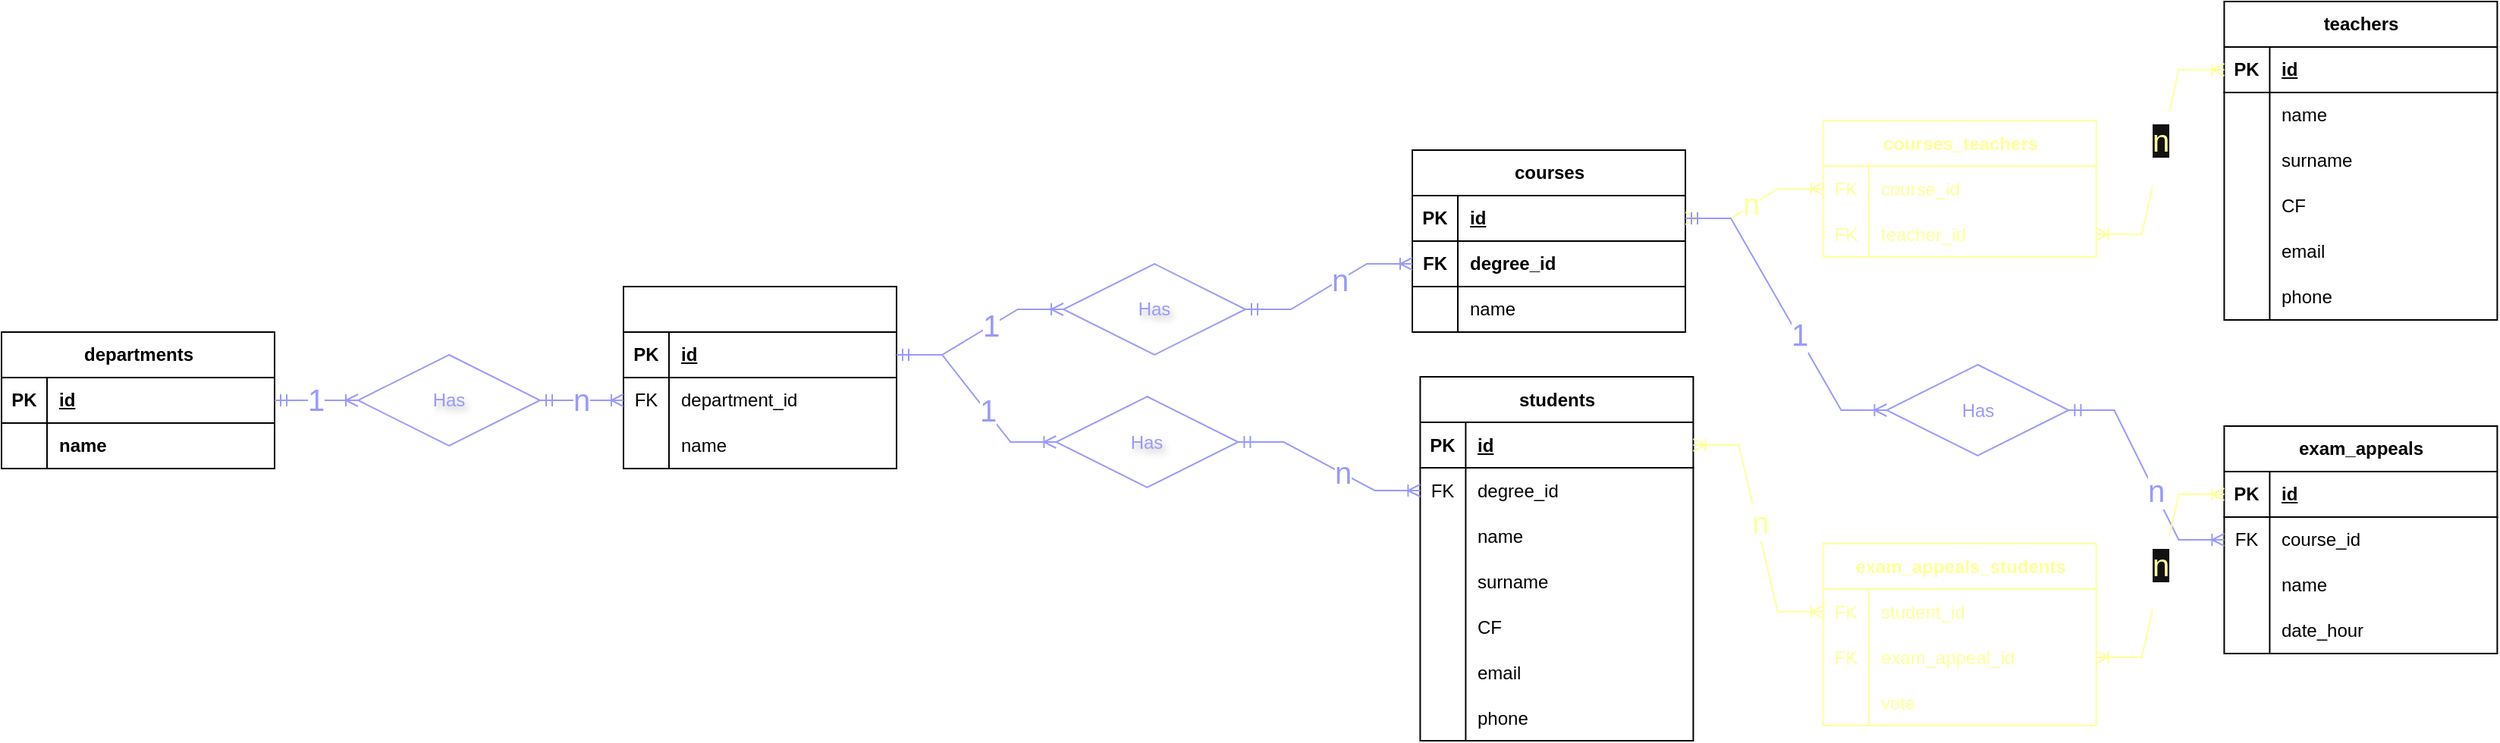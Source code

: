 <mxfile version="27.0.9">
  <diagram name="Pagina-1" id="06k3Z27PeAj8y19fnz2d">
    <mxGraphModel dx="2156" dy="275" grid="1" gridSize="10" guides="1" tooltips="1" connect="1" arrows="1" fold="1" page="0" pageScale="1" pageWidth="1169" pageHeight="827" math="0" shadow="0">
      <root>
        <mxCell id="0" />
        <mxCell id="1" parent="0" />
        <mxCell id="86YkjnECOWu4n2th2gXM-67" value="departments" style="shape=table;startSize=30;container=1;collapsible=1;childLayout=tableLayout;fixedRows=1;rowLines=0;fontStyle=1;align=center;resizeLast=1;html=1;" vertex="1" parent="1">
          <mxGeometry y="1458" width="180" height="90" as="geometry" />
        </mxCell>
        <mxCell id="86YkjnECOWu4n2th2gXM-68" value="" style="shape=tableRow;horizontal=0;startSize=0;swimlaneHead=0;swimlaneBody=0;fillColor=none;collapsible=0;dropTarget=0;points=[[0,0.5],[1,0.5]];portConstraint=eastwest;top=0;left=0;right=0;bottom=1;" vertex="1" parent="86YkjnECOWu4n2th2gXM-67">
          <mxGeometry y="30" width="180" height="30" as="geometry" />
        </mxCell>
        <mxCell id="86YkjnECOWu4n2th2gXM-69" value="PK" style="shape=partialRectangle;connectable=0;fillColor=none;top=0;left=0;bottom=0;right=0;fontStyle=1;overflow=hidden;whiteSpace=wrap;html=1;" vertex="1" parent="86YkjnECOWu4n2th2gXM-68">
          <mxGeometry width="30" height="30" as="geometry">
            <mxRectangle width="30" height="30" as="alternateBounds" />
          </mxGeometry>
        </mxCell>
        <mxCell id="86YkjnECOWu4n2th2gXM-70" value="id" style="shape=partialRectangle;connectable=0;fillColor=none;top=0;left=0;bottom=0;right=0;align=left;spacingLeft=6;fontStyle=5;overflow=hidden;whiteSpace=wrap;html=1;" vertex="1" parent="86YkjnECOWu4n2th2gXM-68">
          <mxGeometry x="30" width="150" height="30" as="geometry">
            <mxRectangle width="150" height="30" as="alternateBounds" />
          </mxGeometry>
        </mxCell>
        <mxCell id="86YkjnECOWu4n2th2gXM-71" value="" style="shape=tableRow;horizontal=0;startSize=0;swimlaneHead=0;swimlaneBody=0;fillColor=none;collapsible=0;dropTarget=0;points=[[0,0.5],[1,0.5]];portConstraint=eastwest;top=0;left=0;right=0;bottom=1;" vertex="1" parent="86YkjnECOWu4n2th2gXM-67">
          <mxGeometry y="60" width="180" height="30" as="geometry" />
        </mxCell>
        <mxCell id="86YkjnECOWu4n2th2gXM-72" value="" style="shape=partialRectangle;connectable=0;fillColor=none;top=0;left=0;bottom=0;right=0;fontStyle=1;overflow=hidden;whiteSpace=wrap;html=1;" vertex="1" parent="86YkjnECOWu4n2th2gXM-71">
          <mxGeometry width="30" height="30" as="geometry">
            <mxRectangle width="30" height="30" as="alternateBounds" />
          </mxGeometry>
        </mxCell>
        <mxCell id="86YkjnECOWu4n2th2gXM-73" value="name" style="shape=partialRectangle;connectable=0;fillColor=none;top=0;left=0;bottom=0;right=0;align=left;spacingLeft=6;fontStyle=1;overflow=hidden;whiteSpace=wrap;html=1;" vertex="1" parent="86YkjnECOWu4n2th2gXM-71">
          <mxGeometry x="30" width="150" height="30" as="geometry">
            <mxRectangle width="150" height="30" as="alternateBounds" />
          </mxGeometry>
        </mxCell>
        <mxCell id="86YkjnECOWu4n2th2gXM-74" value="degrees" style="shape=table;startSize=30;container=1;collapsible=1;childLayout=tableLayout;fixedRows=1;rowLines=0;fontStyle=1;align=center;resizeLast=1;html=1;fontColor=#FFFFFF;" vertex="1" parent="1">
          <mxGeometry x="410" y="1428" width="180" height="120" as="geometry" />
        </mxCell>
        <mxCell id="86YkjnECOWu4n2th2gXM-75" value="" style="shape=tableRow;horizontal=0;startSize=0;swimlaneHead=0;swimlaneBody=0;fillColor=none;collapsible=0;dropTarget=0;points=[[0,0.5],[1,0.5]];portConstraint=eastwest;top=0;left=0;right=0;bottom=1;" vertex="1" parent="86YkjnECOWu4n2th2gXM-74">
          <mxGeometry y="30" width="180" height="30" as="geometry" />
        </mxCell>
        <mxCell id="86YkjnECOWu4n2th2gXM-76" value="PK" style="shape=partialRectangle;connectable=0;fillColor=none;top=0;left=0;bottom=0;right=0;fontStyle=1;overflow=hidden;whiteSpace=wrap;html=1;" vertex="1" parent="86YkjnECOWu4n2th2gXM-75">
          <mxGeometry width="30" height="30" as="geometry">
            <mxRectangle width="30" height="30" as="alternateBounds" />
          </mxGeometry>
        </mxCell>
        <mxCell id="86YkjnECOWu4n2th2gXM-77" value="id" style="shape=partialRectangle;connectable=0;fillColor=none;top=0;left=0;bottom=0;right=0;align=left;spacingLeft=6;fontStyle=5;overflow=hidden;whiteSpace=wrap;html=1;" vertex="1" parent="86YkjnECOWu4n2th2gXM-75">
          <mxGeometry x="30" width="150" height="30" as="geometry">
            <mxRectangle width="150" height="30" as="alternateBounds" />
          </mxGeometry>
        </mxCell>
        <mxCell id="86YkjnECOWu4n2th2gXM-78" value="" style="shape=tableRow;horizontal=0;startSize=0;swimlaneHead=0;swimlaneBody=0;fillColor=none;collapsible=0;dropTarget=0;points=[[0,0.5],[1,0.5]];portConstraint=eastwest;top=0;left=0;right=0;bottom=0;" vertex="1" parent="86YkjnECOWu4n2th2gXM-74">
          <mxGeometry y="60" width="180" height="30" as="geometry" />
        </mxCell>
        <mxCell id="86YkjnECOWu4n2th2gXM-79" value="FK" style="shape=partialRectangle;connectable=0;fillColor=none;top=0;left=0;bottom=0;right=0;editable=1;overflow=hidden;whiteSpace=wrap;html=1;" vertex="1" parent="86YkjnECOWu4n2th2gXM-78">
          <mxGeometry width="30" height="30" as="geometry">
            <mxRectangle width="30" height="30" as="alternateBounds" />
          </mxGeometry>
        </mxCell>
        <mxCell id="86YkjnECOWu4n2th2gXM-80" value="department_id" style="shape=partialRectangle;connectable=0;fillColor=none;top=0;left=0;bottom=0;right=0;align=left;spacingLeft=6;overflow=hidden;whiteSpace=wrap;html=1;" vertex="1" parent="86YkjnECOWu4n2th2gXM-78">
          <mxGeometry x="30" width="150" height="30" as="geometry">
            <mxRectangle width="150" height="30" as="alternateBounds" />
          </mxGeometry>
        </mxCell>
        <mxCell id="86YkjnECOWu4n2th2gXM-81" value="" style="shape=tableRow;horizontal=0;startSize=0;swimlaneHead=0;swimlaneBody=0;fillColor=none;collapsible=0;dropTarget=0;points=[[0,0.5],[1,0.5]];portConstraint=eastwest;top=0;left=0;right=0;bottom=0;" vertex="1" parent="86YkjnECOWu4n2th2gXM-74">
          <mxGeometry y="90" width="180" height="30" as="geometry" />
        </mxCell>
        <mxCell id="86YkjnECOWu4n2th2gXM-82" value="" style="shape=partialRectangle;connectable=0;fillColor=none;top=0;left=0;bottom=0;right=0;editable=1;overflow=hidden;whiteSpace=wrap;html=1;" vertex="1" parent="86YkjnECOWu4n2th2gXM-81">
          <mxGeometry width="30" height="30" as="geometry">
            <mxRectangle width="30" height="30" as="alternateBounds" />
          </mxGeometry>
        </mxCell>
        <mxCell id="86YkjnECOWu4n2th2gXM-83" value="name" style="shape=partialRectangle;connectable=0;fillColor=none;top=0;left=0;bottom=0;right=0;align=left;spacingLeft=6;overflow=hidden;whiteSpace=wrap;html=1;" vertex="1" parent="86YkjnECOWu4n2th2gXM-81">
          <mxGeometry x="30" width="150" height="30" as="geometry">
            <mxRectangle width="150" height="30" as="alternateBounds" />
          </mxGeometry>
        </mxCell>
        <mxCell id="86YkjnECOWu4n2th2gXM-84" value="Has" style="shape=rhombus;perimeter=rhombusPerimeter;whiteSpace=wrap;html=1;align=center;textShadow=1;strokeColor=#9999FF;fontColor=#9999FF;" vertex="1" parent="1">
          <mxGeometry x="235" y="1473" width="120" height="60" as="geometry" />
        </mxCell>
        <mxCell id="86YkjnECOWu4n2th2gXM-85" value="" style="edgeStyle=entityRelationEdgeStyle;fontSize=12;html=1;endArrow=ERoneToMany;startArrow=ERmandOne;rounded=0;exitX=1;exitY=0.5;exitDx=0;exitDy=0;strokeColor=#9999FF;" edge="1" source="86YkjnECOWu4n2th2gXM-84" target="86YkjnECOWu4n2th2gXM-78" parent="1">
          <mxGeometry width="100" height="100" relative="1" as="geometry">
            <mxPoint x="385" y="1686" as="sourcePoint" />
            <mxPoint x="485" y="1586" as="targetPoint" />
          </mxGeometry>
        </mxCell>
        <mxCell id="86YkjnECOWu4n2th2gXM-86" value="&lt;font style=&quot;font-size: 20px;&quot;&gt;n&lt;/font&gt;" style="edgeLabel;html=1;align=center;verticalAlign=middle;resizable=0;points=[];fontColor=#9999FF;" vertex="1" connectable="0" parent="86YkjnECOWu4n2th2gXM-85">
          <mxGeometry x="0.146" y="1" relative="1" as="geometry">
            <mxPoint as="offset" />
          </mxGeometry>
        </mxCell>
        <mxCell id="86YkjnECOWu4n2th2gXM-87" value="" style="edgeStyle=entityRelationEdgeStyle;fontSize=12;html=1;endArrow=ERoneToMany;startArrow=ERmandOne;rounded=0;exitX=1;exitY=0.5;exitDx=0;exitDy=0;entryX=0;entryY=0.5;entryDx=0;entryDy=0;strokeColor=#9999FF;" edge="1" source="86YkjnECOWu4n2th2gXM-68" target="86YkjnECOWu4n2th2gXM-84" parent="1">
          <mxGeometry width="100" height="100" relative="1" as="geometry">
            <mxPoint x="200" y="1676" as="sourcePoint" />
            <mxPoint x="310" y="1781" as="targetPoint" />
          </mxGeometry>
        </mxCell>
        <mxCell id="86YkjnECOWu4n2th2gXM-88" value="&lt;font style=&quot;font-size: 20px;&quot;&gt;1&lt;/font&gt;" style="edgeLabel;html=1;align=center;verticalAlign=middle;resizable=0;points=[];fontColor=#9999FF;" vertex="1" connectable="0" parent="86YkjnECOWu4n2th2gXM-87">
          <mxGeometry x="0.146" y="1" relative="1" as="geometry">
            <mxPoint as="offset" />
          </mxGeometry>
        </mxCell>
        <mxCell id="86YkjnECOWu4n2th2gXM-101" value="courses" style="shape=table;startSize=30;container=1;collapsible=1;childLayout=tableLayout;fixedRows=1;rowLines=0;fontStyle=1;align=center;resizeLast=1;html=1;" vertex="1" parent="1">
          <mxGeometry x="930" y="1338" width="180" height="120" as="geometry" />
        </mxCell>
        <mxCell id="86YkjnECOWu4n2th2gXM-302" value="" style="shape=tableRow;horizontal=0;startSize=0;swimlaneHead=0;swimlaneBody=0;fillColor=none;collapsible=0;dropTarget=0;points=[[0,0.5],[1,0.5]];portConstraint=eastwest;top=0;left=0;right=0;bottom=1;" vertex="1" parent="86YkjnECOWu4n2th2gXM-101">
          <mxGeometry y="30" width="180" height="30" as="geometry" />
        </mxCell>
        <mxCell id="86YkjnECOWu4n2th2gXM-303" value="PK" style="shape=partialRectangle;connectable=0;fillColor=none;top=0;left=0;bottom=0;right=0;fontStyle=1;overflow=hidden;whiteSpace=wrap;html=1;" vertex="1" parent="86YkjnECOWu4n2th2gXM-302">
          <mxGeometry width="30" height="30" as="geometry">
            <mxRectangle width="30" height="30" as="alternateBounds" />
          </mxGeometry>
        </mxCell>
        <mxCell id="86YkjnECOWu4n2th2gXM-304" value="id" style="shape=partialRectangle;connectable=0;fillColor=none;top=0;left=0;bottom=0;right=0;align=left;spacingLeft=6;fontStyle=5;overflow=hidden;whiteSpace=wrap;html=1;" vertex="1" parent="86YkjnECOWu4n2th2gXM-302">
          <mxGeometry x="30" width="150" height="30" as="geometry">
            <mxRectangle width="150" height="30" as="alternateBounds" />
          </mxGeometry>
        </mxCell>
        <mxCell id="86YkjnECOWu4n2th2gXM-102" value="" style="shape=tableRow;horizontal=0;startSize=0;swimlaneHead=0;swimlaneBody=0;fillColor=none;collapsible=0;dropTarget=0;points=[[0,0.5],[1,0.5]];portConstraint=eastwest;top=0;left=0;right=0;bottom=1;" vertex="1" parent="86YkjnECOWu4n2th2gXM-101">
          <mxGeometry y="60" width="180" height="30" as="geometry" />
        </mxCell>
        <mxCell id="86YkjnECOWu4n2th2gXM-103" value="FK" style="shape=partialRectangle;connectable=0;fillColor=none;top=0;left=0;bottom=0;right=0;fontStyle=1;overflow=hidden;whiteSpace=wrap;html=1;" vertex="1" parent="86YkjnECOWu4n2th2gXM-102">
          <mxGeometry width="30" height="30" as="geometry">
            <mxRectangle width="30" height="30" as="alternateBounds" />
          </mxGeometry>
        </mxCell>
        <mxCell id="86YkjnECOWu4n2th2gXM-104" value="degree_id" style="shape=partialRectangle;connectable=0;fillColor=none;top=0;left=0;bottom=0;right=0;align=left;spacingLeft=6;fontStyle=1;overflow=hidden;whiteSpace=wrap;html=1;" vertex="1" parent="86YkjnECOWu4n2th2gXM-102">
          <mxGeometry x="30" width="150" height="30" as="geometry">
            <mxRectangle width="150" height="30" as="alternateBounds" />
          </mxGeometry>
        </mxCell>
        <mxCell id="86YkjnECOWu4n2th2gXM-105" value="" style="shape=tableRow;horizontal=0;startSize=0;swimlaneHead=0;swimlaneBody=0;fillColor=none;collapsible=0;dropTarget=0;points=[[0,0.5],[1,0.5]];portConstraint=eastwest;top=0;left=0;right=0;bottom=0;" vertex="1" parent="86YkjnECOWu4n2th2gXM-101">
          <mxGeometry y="90" width="180" height="30" as="geometry" />
        </mxCell>
        <mxCell id="86YkjnECOWu4n2th2gXM-106" value="" style="shape=partialRectangle;connectable=0;fillColor=none;top=0;left=0;bottom=0;right=0;editable=1;overflow=hidden;whiteSpace=wrap;html=1;" vertex="1" parent="86YkjnECOWu4n2th2gXM-105">
          <mxGeometry width="30" height="30" as="geometry">
            <mxRectangle width="30" height="30" as="alternateBounds" />
          </mxGeometry>
        </mxCell>
        <mxCell id="86YkjnECOWu4n2th2gXM-107" value="name" style="shape=partialRectangle;connectable=0;fillColor=none;top=0;left=0;bottom=0;right=0;align=left;spacingLeft=6;overflow=hidden;whiteSpace=wrap;html=1;" vertex="1" parent="86YkjnECOWu4n2th2gXM-105">
          <mxGeometry x="30" width="150" height="30" as="geometry">
            <mxRectangle width="150" height="30" as="alternateBounds" />
          </mxGeometry>
        </mxCell>
        <mxCell id="86YkjnECOWu4n2th2gXM-124" value="teachers" style="shape=table;startSize=30;container=1;collapsible=1;childLayout=tableLayout;fixedRows=1;rowLines=0;fontStyle=1;align=center;resizeLast=1;html=1;" vertex="1" parent="1">
          <mxGeometry x="1465.2" y="1240" width="180" height="210" as="geometry" />
        </mxCell>
        <mxCell id="86YkjnECOWu4n2th2gXM-125" value="" style="shape=tableRow;horizontal=0;startSize=0;swimlaneHead=0;swimlaneBody=0;fillColor=none;collapsible=0;dropTarget=0;points=[[0,0.5],[1,0.5]];portConstraint=eastwest;top=0;left=0;right=0;bottom=1;" vertex="1" parent="86YkjnECOWu4n2th2gXM-124">
          <mxGeometry y="30" width="180" height="30" as="geometry" />
        </mxCell>
        <mxCell id="86YkjnECOWu4n2th2gXM-126" value="PK" style="shape=partialRectangle;connectable=0;fillColor=none;top=0;left=0;bottom=0;right=0;fontStyle=1;overflow=hidden;whiteSpace=wrap;html=1;" vertex="1" parent="86YkjnECOWu4n2th2gXM-125">
          <mxGeometry width="30" height="30" as="geometry">
            <mxRectangle width="30" height="30" as="alternateBounds" />
          </mxGeometry>
        </mxCell>
        <mxCell id="86YkjnECOWu4n2th2gXM-127" value="id" style="shape=partialRectangle;connectable=0;fillColor=none;top=0;left=0;bottom=0;right=0;align=left;spacingLeft=6;fontStyle=5;overflow=hidden;whiteSpace=wrap;html=1;" vertex="1" parent="86YkjnECOWu4n2th2gXM-125">
          <mxGeometry x="30" width="150" height="30" as="geometry">
            <mxRectangle width="150" height="30" as="alternateBounds" />
          </mxGeometry>
        </mxCell>
        <mxCell id="86YkjnECOWu4n2th2gXM-128" value="" style="shape=tableRow;horizontal=0;startSize=0;swimlaneHead=0;swimlaneBody=0;fillColor=none;collapsible=0;dropTarget=0;points=[[0,0.5],[1,0.5]];portConstraint=eastwest;top=0;left=0;right=0;bottom=0;" vertex="1" parent="86YkjnECOWu4n2th2gXM-124">
          <mxGeometry y="60" width="180" height="30" as="geometry" />
        </mxCell>
        <mxCell id="86YkjnECOWu4n2th2gXM-129" value="" style="shape=partialRectangle;connectable=0;fillColor=none;top=0;left=0;bottom=0;right=0;editable=1;overflow=hidden;whiteSpace=wrap;html=1;" vertex="1" parent="86YkjnECOWu4n2th2gXM-128">
          <mxGeometry width="30" height="30" as="geometry">
            <mxRectangle width="30" height="30" as="alternateBounds" />
          </mxGeometry>
        </mxCell>
        <mxCell id="86YkjnECOWu4n2th2gXM-130" value="name" style="shape=partialRectangle;connectable=0;fillColor=none;top=0;left=0;bottom=0;right=0;align=left;spacingLeft=6;overflow=hidden;whiteSpace=wrap;html=1;" vertex="1" parent="86YkjnECOWu4n2th2gXM-128">
          <mxGeometry x="30" width="150" height="30" as="geometry">
            <mxRectangle width="150" height="30" as="alternateBounds" />
          </mxGeometry>
        </mxCell>
        <mxCell id="86YkjnECOWu4n2th2gXM-131" value="" style="shape=tableRow;horizontal=0;startSize=0;swimlaneHead=0;swimlaneBody=0;fillColor=none;collapsible=0;dropTarget=0;points=[[0,0.5],[1,0.5]];portConstraint=eastwest;top=0;left=0;right=0;bottom=0;" vertex="1" parent="86YkjnECOWu4n2th2gXM-124">
          <mxGeometry y="90" width="180" height="30" as="geometry" />
        </mxCell>
        <mxCell id="86YkjnECOWu4n2th2gXM-132" value="" style="shape=partialRectangle;connectable=0;fillColor=none;top=0;left=0;bottom=0;right=0;editable=1;overflow=hidden;whiteSpace=wrap;html=1;" vertex="1" parent="86YkjnECOWu4n2th2gXM-131">
          <mxGeometry width="30" height="30" as="geometry">
            <mxRectangle width="30" height="30" as="alternateBounds" />
          </mxGeometry>
        </mxCell>
        <mxCell id="86YkjnECOWu4n2th2gXM-133" value="surname" style="shape=partialRectangle;connectable=0;fillColor=none;top=0;left=0;bottom=0;right=0;align=left;spacingLeft=6;overflow=hidden;whiteSpace=wrap;html=1;" vertex="1" parent="86YkjnECOWu4n2th2gXM-131">
          <mxGeometry x="30" width="150" height="30" as="geometry">
            <mxRectangle width="150" height="30" as="alternateBounds" />
          </mxGeometry>
        </mxCell>
        <mxCell id="86YkjnECOWu4n2th2gXM-134" value="" style="shape=tableRow;horizontal=0;startSize=0;swimlaneHead=0;swimlaneBody=0;fillColor=none;collapsible=0;dropTarget=0;points=[[0,0.5],[1,0.5]];portConstraint=eastwest;top=0;left=0;right=0;bottom=0;" vertex="1" parent="86YkjnECOWu4n2th2gXM-124">
          <mxGeometry y="120" width="180" height="30" as="geometry" />
        </mxCell>
        <mxCell id="86YkjnECOWu4n2th2gXM-135" value="" style="shape=partialRectangle;connectable=0;fillColor=none;top=0;left=0;bottom=0;right=0;editable=1;overflow=hidden;whiteSpace=wrap;html=1;" vertex="1" parent="86YkjnECOWu4n2th2gXM-134">
          <mxGeometry width="30" height="30" as="geometry">
            <mxRectangle width="30" height="30" as="alternateBounds" />
          </mxGeometry>
        </mxCell>
        <mxCell id="86YkjnECOWu4n2th2gXM-136" value="CF" style="shape=partialRectangle;connectable=0;fillColor=none;top=0;left=0;bottom=0;right=0;align=left;spacingLeft=6;overflow=hidden;whiteSpace=wrap;html=1;" vertex="1" parent="86YkjnECOWu4n2th2gXM-134">
          <mxGeometry x="30" width="150" height="30" as="geometry">
            <mxRectangle width="150" height="30" as="alternateBounds" />
          </mxGeometry>
        </mxCell>
        <mxCell id="86YkjnECOWu4n2th2gXM-311" value="" style="shape=tableRow;horizontal=0;startSize=0;swimlaneHead=0;swimlaneBody=0;fillColor=none;collapsible=0;dropTarget=0;points=[[0,0.5],[1,0.5]];portConstraint=eastwest;top=0;left=0;right=0;bottom=0;" vertex="1" parent="86YkjnECOWu4n2th2gXM-124">
          <mxGeometry y="150" width="180" height="30" as="geometry" />
        </mxCell>
        <mxCell id="86YkjnECOWu4n2th2gXM-312" value="" style="shape=partialRectangle;connectable=0;fillColor=none;top=0;left=0;bottom=0;right=0;editable=1;overflow=hidden;whiteSpace=wrap;html=1;" vertex="1" parent="86YkjnECOWu4n2th2gXM-311">
          <mxGeometry width="30" height="30" as="geometry">
            <mxRectangle width="30" height="30" as="alternateBounds" />
          </mxGeometry>
        </mxCell>
        <mxCell id="86YkjnECOWu4n2th2gXM-313" value="email" style="shape=partialRectangle;connectable=0;fillColor=none;top=0;left=0;bottom=0;right=0;align=left;spacingLeft=6;overflow=hidden;whiteSpace=wrap;html=1;" vertex="1" parent="86YkjnECOWu4n2th2gXM-311">
          <mxGeometry x="30" width="150" height="30" as="geometry">
            <mxRectangle width="150" height="30" as="alternateBounds" />
          </mxGeometry>
        </mxCell>
        <mxCell id="86YkjnECOWu4n2th2gXM-314" value="" style="shape=tableRow;horizontal=0;startSize=0;swimlaneHead=0;swimlaneBody=0;fillColor=none;collapsible=0;dropTarget=0;points=[[0,0.5],[1,0.5]];portConstraint=eastwest;top=0;left=0;right=0;bottom=0;" vertex="1" parent="86YkjnECOWu4n2th2gXM-124">
          <mxGeometry y="180" width="180" height="30" as="geometry" />
        </mxCell>
        <mxCell id="86YkjnECOWu4n2th2gXM-315" value="" style="shape=partialRectangle;connectable=0;fillColor=none;top=0;left=0;bottom=0;right=0;editable=1;overflow=hidden;whiteSpace=wrap;html=1;" vertex="1" parent="86YkjnECOWu4n2th2gXM-314">
          <mxGeometry width="30" height="30" as="geometry">
            <mxRectangle width="30" height="30" as="alternateBounds" />
          </mxGeometry>
        </mxCell>
        <mxCell id="86YkjnECOWu4n2th2gXM-316" value="phone" style="shape=partialRectangle;connectable=0;fillColor=none;top=0;left=0;bottom=0;right=0;align=left;spacingLeft=6;overflow=hidden;whiteSpace=wrap;html=1;" vertex="1" parent="86YkjnECOWu4n2th2gXM-314">
          <mxGeometry x="30" width="150" height="30" as="geometry">
            <mxRectangle width="150" height="30" as="alternateBounds" />
          </mxGeometry>
        </mxCell>
        <mxCell id="86YkjnECOWu4n2th2gXM-138" value="" style="edgeStyle=entityRelationEdgeStyle;fontSize=12;html=1;endArrow=ERoneToMany;startArrow=ERoneToMany;rounded=0;exitX=1;exitY=0.5;exitDx=0;exitDy=0;entryX=0;entryY=0.5;entryDx=0;entryDy=0;strokeColor=#FFFF99;" edge="1" source="86YkjnECOWu4n2th2gXM-302" target="86YkjnECOWu4n2th2gXM-285" parent="1">
          <mxGeometry width="100" height="100" relative="1" as="geometry">
            <mxPoint x="1445.2" y="1542.5" as="sourcePoint" />
            <mxPoint x="1242.7" y="1374.5" as="targetPoint" />
            <Array as="points">
              <mxPoint x="1465.2" y="1651.5" />
            </Array>
          </mxGeometry>
        </mxCell>
        <mxCell id="86YkjnECOWu4n2th2gXM-139" value="&lt;font style=&quot;font-size: 20px;&quot;&gt;n&lt;/font&gt;" style="edgeLabel;html=1;align=center;verticalAlign=middle;resizable=0;points=[];fontColor=#FFFF99;" vertex="1" connectable="0" parent="86YkjnECOWu4n2th2gXM-138">
          <mxGeometry x="-0.044" y="2" relative="1" as="geometry">
            <mxPoint as="offset" />
          </mxGeometry>
        </mxCell>
        <mxCell id="86YkjnECOWu4n2th2gXM-142" value="&#xa;&lt;span style=&quot;font-family: Helvetica; font-size: 20px; font-style: normal; font-variant-ligatures: normal; font-variant-caps: normal; font-weight: 400; letter-spacing: normal; orphans: 2; text-align: center; text-indent: 0px; text-transform: none; widows: 2; word-spacing: 0px; -webkit-text-stroke-width: 0px; white-space: nowrap; background-color: rgb(18, 18, 18); text-decoration-thickness: initial; text-decoration-style: initial; text-decoration-color: initial; float: none; display: inline !important;&quot;&gt;n&lt;/span&gt;&#xa;&#xa;" style="edgeStyle=entityRelationEdgeStyle;fontSize=12;html=1;endArrow=ERoneToMany;startArrow=ERoneToMany;rounded=0;exitX=1;exitY=0.5;exitDx=0;exitDy=0;entryX=0;entryY=0.5;entryDx=0;entryDy=0;strokeColor=#FFFF99;fontColor=#FFFF99;" edge="1" source="86YkjnECOWu4n2th2gXM-288" target="86YkjnECOWu4n2th2gXM-125" parent="1">
          <mxGeometry width="100" height="100" relative="1" as="geometry">
            <mxPoint x="1362.7" y="1374.5" as="sourcePoint" />
            <mxPoint x="1865.2" y="1546.5" as="targetPoint" />
          </mxGeometry>
        </mxCell>
        <mxCell id="86YkjnECOWu4n2th2gXM-158" value="exam_appeals" style="shape=table;startSize=30;container=1;collapsible=1;childLayout=tableLayout;fixedRows=1;rowLines=0;fontStyle=1;align=center;resizeLast=1;html=1;" vertex="1" parent="1">
          <mxGeometry x="1465.2" y="1520" width="180" height="150" as="geometry" />
        </mxCell>
        <mxCell id="86YkjnECOWu4n2th2gXM-159" value="" style="shape=tableRow;horizontal=0;startSize=0;swimlaneHead=0;swimlaneBody=0;fillColor=none;collapsible=0;dropTarget=0;points=[[0,0.5],[1,0.5]];portConstraint=eastwest;top=0;left=0;right=0;bottom=1;" vertex="1" parent="86YkjnECOWu4n2th2gXM-158">
          <mxGeometry y="30" width="180" height="30" as="geometry" />
        </mxCell>
        <mxCell id="86YkjnECOWu4n2th2gXM-160" value="PK" style="shape=partialRectangle;connectable=0;fillColor=none;top=0;left=0;bottom=0;right=0;fontStyle=1;overflow=hidden;whiteSpace=wrap;html=1;" vertex="1" parent="86YkjnECOWu4n2th2gXM-159">
          <mxGeometry width="30" height="30" as="geometry">
            <mxRectangle width="30" height="30" as="alternateBounds" />
          </mxGeometry>
        </mxCell>
        <mxCell id="86YkjnECOWu4n2th2gXM-161" value="id" style="shape=partialRectangle;connectable=0;fillColor=none;top=0;left=0;bottom=0;right=0;align=left;spacingLeft=6;fontStyle=5;overflow=hidden;whiteSpace=wrap;html=1;" vertex="1" parent="86YkjnECOWu4n2th2gXM-159">
          <mxGeometry x="30" width="150" height="30" as="geometry">
            <mxRectangle width="150" height="30" as="alternateBounds" />
          </mxGeometry>
        </mxCell>
        <mxCell id="86YkjnECOWu4n2th2gXM-162" value="" style="shape=tableRow;horizontal=0;startSize=0;swimlaneHead=0;swimlaneBody=0;fillColor=none;collapsible=0;dropTarget=0;points=[[0,0.5],[1,0.5]];portConstraint=eastwest;top=0;left=0;right=0;bottom=0;" vertex="1" parent="86YkjnECOWu4n2th2gXM-158">
          <mxGeometry y="60" width="180" height="30" as="geometry" />
        </mxCell>
        <mxCell id="86YkjnECOWu4n2th2gXM-163" value="FK" style="shape=partialRectangle;connectable=0;fillColor=none;top=0;left=0;bottom=0;right=0;editable=1;overflow=hidden;whiteSpace=wrap;html=1;" vertex="1" parent="86YkjnECOWu4n2th2gXM-162">
          <mxGeometry width="30" height="30" as="geometry">
            <mxRectangle width="30" height="30" as="alternateBounds" />
          </mxGeometry>
        </mxCell>
        <mxCell id="86YkjnECOWu4n2th2gXM-164" value="course_id" style="shape=partialRectangle;connectable=0;fillColor=none;top=0;left=0;bottom=0;right=0;align=left;spacingLeft=6;overflow=hidden;whiteSpace=wrap;html=1;" vertex="1" parent="86YkjnECOWu4n2th2gXM-162">
          <mxGeometry x="30" width="150" height="30" as="geometry">
            <mxRectangle width="150" height="30" as="alternateBounds" />
          </mxGeometry>
        </mxCell>
        <mxCell id="86YkjnECOWu4n2th2gXM-165" value="" style="shape=tableRow;horizontal=0;startSize=0;swimlaneHead=0;swimlaneBody=0;fillColor=none;collapsible=0;dropTarget=0;points=[[0,0.5],[1,0.5]];portConstraint=eastwest;top=0;left=0;right=0;bottom=0;" vertex="1" parent="86YkjnECOWu4n2th2gXM-158">
          <mxGeometry y="90" width="180" height="30" as="geometry" />
        </mxCell>
        <mxCell id="86YkjnECOWu4n2th2gXM-166" value="" style="shape=partialRectangle;connectable=0;fillColor=none;top=0;left=0;bottom=0;right=0;editable=1;overflow=hidden;whiteSpace=wrap;html=1;" vertex="1" parent="86YkjnECOWu4n2th2gXM-165">
          <mxGeometry width="30" height="30" as="geometry">
            <mxRectangle width="30" height="30" as="alternateBounds" />
          </mxGeometry>
        </mxCell>
        <mxCell id="86YkjnECOWu4n2th2gXM-167" value="name" style="shape=partialRectangle;connectable=0;fillColor=none;top=0;left=0;bottom=0;right=0;align=left;spacingLeft=6;overflow=hidden;whiteSpace=wrap;html=1;" vertex="1" parent="86YkjnECOWu4n2th2gXM-165">
          <mxGeometry x="30" width="150" height="30" as="geometry">
            <mxRectangle width="150" height="30" as="alternateBounds" />
          </mxGeometry>
        </mxCell>
        <mxCell id="86YkjnECOWu4n2th2gXM-168" value="" style="shape=tableRow;horizontal=0;startSize=0;swimlaneHead=0;swimlaneBody=0;fillColor=none;collapsible=0;dropTarget=0;points=[[0,0.5],[1,0.5]];portConstraint=eastwest;top=0;left=0;right=0;bottom=0;" vertex="1" parent="86YkjnECOWu4n2th2gXM-158">
          <mxGeometry y="120" width="180" height="30" as="geometry" />
        </mxCell>
        <mxCell id="86YkjnECOWu4n2th2gXM-169" value="" style="shape=partialRectangle;connectable=0;fillColor=none;top=0;left=0;bottom=0;right=0;editable=1;overflow=hidden;whiteSpace=wrap;html=1;" vertex="1" parent="86YkjnECOWu4n2th2gXM-168">
          <mxGeometry width="30" height="30" as="geometry">
            <mxRectangle width="30" height="30" as="alternateBounds" />
          </mxGeometry>
        </mxCell>
        <mxCell id="86YkjnECOWu4n2th2gXM-170" value="date_hour" style="shape=partialRectangle;connectable=0;fillColor=none;top=0;left=0;bottom=0;right=0;align=left;spacingLeft=6;overflow=hidden;whiteSpace=wrap;html=1;" vertex="1" parent="86YkjnECOWu4n2th2gXM-168">
          <mxGeometry x="30" width="150" height="30" as="geometry">
            <mxRectangle width="150" height="30" as="alternateBounds" />
          </mxGeometry>
        </mxCell>
        <mxCell id="86YkjnECOWu4n2th2gXM-174" value="Has" style="shape=rhombus;perimeter=rhombusPerimeter;whiteSpace=wrap;html=1;align=center;strokeColor=#9999FF;fontColor=#9999FF;" vertex="1" parent="1">
          <mxGeometry x="1242.7" y="1479.5" width="120" height="60" as="geometry" />
        </mxCell>
        <mxCell id="86YkjnECOWu4n2th2gXM-175" value="" style="edgeStyle=entityRelationEdgeStyle;fontSize=12;html=1;endArrow=ERoneToMany;startArrow=ERmandOne;rounded=0;exitX=1;exitY=0.5;exitDx=0;exitDy=0;entryX=0;entryY=0.5;entryDx=0;entryDy=0;strokeColor=#9999FF;" edge="1" source="86YkjnECOWu4n2th2gXM-302" target="86YkjnECOWu4n2th2gXM-174" parent="1">
          <mxGeometry width="100" height="100" relative="1" as="geometry">
            <mxPoint x="1135.2" y="1490.5" as="sourcePoint" />
            <mxPoint x="1155.2" y="1925" as="targetPoint" />
          </mxGeometry>
        </mxCell>
        <mxCell id="86YkjnECOWu4n2th2gXM-176" value="&lt;font style=&quot;font-size: 20px;&quot;&gt;1&lt;/font&gt;" style="edgeLabel;html=1;align=center;verticalAlign=middle;resizable=0;points=[];fontColor=#9999FF;" vertex="1" connectable="0" parent="86YkjnECOWu4n2th2gXM-175">
          <mxGeometry x="0.146" y="1" relative="1" as="geometry">
            <mxPoint as="offset" />
          </mxGeometry>
        </mxCell>
        <mxCell id="86YkjnECOWu4n2th2gXM-177" value="" style="edgeStyle=entityRelationEdgeStyle;fontSize=12;html=1;endArrow=ERoneToMany;startArrow=ERmandOne;rounded=0;exitX=1;exitY=0.5;exitDx=0;exitDy=0;entryX=0;entryY=0.5;entryDx=0;entryDy=0;strokeColor=#9999FF;" edge="1" source="86YkjnECOWu4n2th2gXM-174" target="86YkjnECOWu4n2th2gXM-162" parent="1">
          <mxGeometry width="100" height="100" relative="1" as="geometry">
            <mxPoint x="1445.2" y="2012.5" as="sourcePoint" />
            <mxPoint x="1595.2" y="1957.5" as="targetPoint" />
          </mxGeometry>
        </mxCell>
        <mxCell id="86YkjnECOWu4n2th2gXM-178" value="&lt;font style=&quot;font-size: 20px;&quot;&gt;n&lt;/font&gt;" style="edgeLabel;html=1;align=center;verticalAlign=middle;resizable=0;points=[];fontColor=#9999FF;" vertex="1" connectable="0" parent="86YkjnECOWu4n2th2gXM-177">
          <mxGeometry x="0.146" y="1" relative="1" as="geometry">
            <mxPoint as="offset" />
          </mxGeometry>
        </mxCell>
        <mxCell id="86YkjnECOWu4n2th2gXM-197" value="" style="edgeStyle=entityRelationEdgeStyle;fontSize=12;html=1;endArrow=ERoneToMany;startArrow=ERmandOne;rounded=0;exitX=1;exitY=0.5;exitDx=0;exitDy=0;entryX=0;entryY=0.5;entryDx=0;entryDy=0;strokeColor=#9999FF;" edge="1" source="86YkjnECOWu4n2th2gXM-75" target="86YkjnECOWu4n2th2gXM-199" parent="1">
          <mxGeometry width="100" height="100" relative="1" as="geometry">
            <mxPoint x="185" y="1825" as="sourcePoint" />
            <mxPoint x="255" y="1810" as="targetPoint" />
          </mxGeometry>
        </mxCell>
        <mxCell id="86YkjnECOWu4n2th2gXM-198" value="&lt;font style=&quot;font-size: 20px;&quot;&gt;1&lt;/font&gt;" style="edgeLabel;html=1;align=center;verticalAlign=middle;resizable=0;points=[];fontColor=#9999FF;" vertex="1" connectable="0" parent="86YkjnECOWu4n2th2gXM-197">
          <mxGeometry x="0.146" y="1" relative="1" as="geometry">
            <mxPoint as="offset" />
          </mxGeometry>
        </mxCell>
        <mxCell id="86YkjnECOWu4n2th2gXM-199" value="Has" style="shape=rhombus;perimeter=rhombusPerimeter;whiteSpace=wrap;html=1;align=center;textShadow=1;strokeColor=#9999FF;fontColor=#9999FF;" vertex="1" parent="1">
          <mxGeometry x="695.2" y="1500.5" width="120" height="60" as="geometry" />
        </mxCell>
        <mxCell id="86YkjnECOWu4n2th2gXM-215" value="students" style="shape=table;startSize=30;container=1;collapsible=1;childLayout=tableLayout;fixedRows=1;rowLines=0;fontStyle=1;align=center;resizeLast=1;html=1;" vertex="1" parent="1">
          <mxGeometry x="935.2" y="1487.5" width="180" height="240" as="geometry" />
        </mxCell>
        <mxCell id="86YkjnECOWu4n2th2gXM-216" value="" style="shape=tableRow;horizontal=0;startSize=0;swimlaneHead=0;swimlaneBody=0;fillColor=none;collapsible=0;dropTarget=0;points=[[0,0.5],[1,0.5]];portConstraint=eastwest;top=0;left=0;right=0;bottom=1;" vertex="1" parent="86YkjnECOWu4n2th2gXM-215">
          <mxGeometry y="30" width="180" height="30" as="geometry" />
        </mxCell>
        <mxCell id="86YkjnECOWu4n2th2gXM-217" value="PK" style="shape=partialRectangle;connectable=0;fillColor=none;top=0;left=0;bottom=0;right=0;fontStyle=1;overflow=hidden;whiteSpace=wrap;html=1;" vertex="1" parent="86YkjnECOWu4n2th2gXM-216">
          <mxGeometry width="30" height="30" as="geometry">
            <mxRectangle width="30" height="30" as="alternateBounds" />
          </mxGeometry>
        </mxCell>
        <mxCell id="86YkjnECOWu4n2th2gXM-218" value="id" style="shape=partialRectangle;connectable=0;fillColor=none;top=0;left=0;bottom=0;right=0;align=left;spacingLeft=6;fontStyle=5;overflow=hidden;whiteSpace=wrap;html=1;" vertex="1" parent="86YkjnECOWu4n2th2gXM-216">
          <mxGeometry x="30" width="150" height="30" as="geometry">
            <mxRectangle width="150" height="30" as="alternateBounds" />
          </mxGeometry>
        </mxCell>
        <mxCell id="86YkjnECOWu4n2th2gXM-219" value="" style="shape=tableRow;horizontal=0;startSize=0;swimlaneHead=0;swimlaneBody=0;fillColor=none;collapsible=0;dropTarget=0;points=[[0,0.5],[1,0.5]];portConstraint=eastwest;top=0;left=0;right=0;bottom=0;" vertex="1" parent="86YkjnECOWu4n2th2gXM-215">
          <mxGeometry y="60" width="180" height="30" as="geometry" />
        </mxCell>
        <mxCell id="86YkjnECOWu4n2th2gXM-220" value="FK" style="shape=partialRectangle;connectable=0;fillColor=none;top=0;left=0;bottom=0;right=0;editable=1;overflow=hidden;whiteSpace=wrap;html=1;" vertex="1" parent="86YkjnECOWu4n2th2gXM-219">
          <mxGeometry width="30" height="30" as="geometry">
            <mxRectangle width="30" height="30" as="alternateBounds" />
          </mxGeometry>
        </mxCell>
        <mxCell id="86YkjnECOWu4n2th2gXM-221" value="degree_id" style="shape=partialRectangle;connectable=0;fillColor=none;top=0;left=0;bottom=0;right=0;align=left;spacingLeft=6;overflow=hidden;whiteSpace=wrap;html=1;" vertex="1" parent="86YkjnECOWu4n2th2gXM-219">
          <mxGeometry x="30" width="150" height="30" as="geometry">
            <mxRectangle width="150" height="30" as="alternateBounds" />
          </mxGeometry>
        </mxCell>
        <mxCell id="86YkjnECOWu4n2th2gXM-222" value="" style="shape=tableRow;horizontal=0;startSize=0;swimlaneHead=0;swimlaneBody=0;fillColor=none;collapsible=0;dropTarget=0;points=[[0,0.5],[1,0.5]];portConstraint=eastwest;top=0;left=0;right=0;bottom=0;" vertex="1" parent="86YkjnECOWu4n2th2gXM-215">
          <mxGeometry y="90" width="180" height="30" as="geometry" />
        </mxCell>
        <mxCell id="86YkjnECOWu4n2th2gXM-223" value="" style="shape=partialRectangle;connectable=0;fillColor=none;top=0;left=0;bottom=0;right=0;editable=1;overflow=hidden;whiteSpace=wrap;html=1;" vertex="1" parent="86YkjnECOWu4n2th2gXM-222">
          <mxGeometry width="30" height="30" as="geometry">
            <mxRectangle width="30" height="30" as="alternateBounds" />
          </mxGeometry>
        </mxCell>
        <mxCell id="86YkjnECOWu4n2th2gXM-224" value="name" style="shape=partialRectangle;connectable=0;fillColor=none;top=0;left=0;bottom=0;right=0;align=left;spacingLeft=6;overflow=hidden;whiteSpace=wrap;html=1;" vertex="1" parent="86YkjnECOWu4n2th2gXM-222">
          <mxGeometry x="30" width="150" height="30" as="geometry">
            <mxRectangle width="150" height="30" as="alternateBounds" />
          </mxGeometry>
        </mxCell>
        <mxCell id="86YkjnECOWu4n2th2gXM-252" value="" style="shape=tableRow;horizontal=0;startSize=0;swimlaneHead=0;swimlaneBody=0;fillColor=none;collapsible=0;dropTarget=0;points=[[0,0.5],[1,0.5]];portConstraint=eastwest;top=0;left=0;right=0;bottom=0;" vertex="1" parent="86YkjnECOWu4n2th2gXM-215">
          <mxGeometry y="120" width="180" height="30" as="geometry" />
        </mxCell>
        <mxCell id="86YkjnECOWu4n2th2gXM-253" value="" style="shape=partialRectangle;connectable=0;fillColor=none;top=0;left=0;bottom=0;right=0;editable=1;overflow=hidden;whiteSpace=wrap;html=1;" vertex="1" parent="86YkjnECOWu4n2th2gXM-252">
          <mxGeometry width="30" height="30" as="geometry">
            <mxRectangle width="30" height="30" as="alternateBounds" />
          </mxGeometry>
        </mxCell>
        <mxCell id="86YkjnECOWu4n2th2gXM-254" value="surname" style="shape=partialRectangle;connectable=0;fillColor=none;top=0;left=0;bottom=0;right=0;align=left;spacingLeft=6;overflow=hidden;whiteSpace=wrap;html=1;" vertex="1" parent="86YkjnECOWu4n2th2gXM-252">
          <mxGeometry x="30" width="150" height="30" as="geometry">
            <mxRectangle width="150" height="30" as="alternateBounds" />
          </mxGeometry>
        </mxCell>
        <mxCell id="86YkjnECOWu4n2th2gXM-305" value="" style="shape=tableRow;horizontal=0;startSize=0;swimlaneHead=0;swimlaneBody=0;fillColor=none;collapsible=0;dropTarget=0;points=[[0,0.5],[1,0.5]];portConstraint=eastwest;top=0;left=0;right=0;bottom=0;" vertex="1" parent="86YkjnECOWu4n2th2gXM-215">
          <mxGeometry y="150" width="180" height="30" as="geometry" />
        </mxCell>
        <mxCell id="86YkjnECOWu4n2th2gXM-306" value="" style="shape=partialRectangle;connectable=0;fillColor=none;top=0;left=0;bottom=0;right=0;editable=1;overflow=hidden;whiteSpace=wrap;html=1;" vertex="1" parent="86YkjnECOWu4n2th2gXM-305">
          <mxGeometry width="30" height="30" as="geometry">
            <mxRectangle width="30" height="30" as="alternateBounds" />
          </mxGeometry>
        </mxCell>
        <mxCell id="86YkjnECOWu4n2th2gXM-307" value="CF" style="shape=partialRectangle;connectable=0;fillColor=none;top=0;left=0;bottom=0;right=0;align=left;spacingLeft=6;overflow=hidden;whiteSpace=wrap;html=1;" vertex="1" parent="86YkjnECOWu4n2th2gXM-305">
          <mxGeometry x="30" width="150" height="30" as="geometry">
            <mxRectangle width="150" height="30" as="alternateBounds" />
          </mxGeometry>
        </mxCell>
        <mxCell id="86YkjnECOWu4n2th2gXM-308" value="" style="shape=tableRow;horizontal=0;startSize=0;swimlaneHead=0;swimlaneBody=0;fillColor=none;collapsible=0;dropTarget=0;points=[[0,0.5],[1,0.5]];portConstraint=eastwest;top=0;left=0;right=0;bottom=0;" vertex="1" parent="86YkjnECOWu4n2th2gXM-215">
          <mxGeometry y="180" width="180" height="30" as="geometry" />
        </mxCell>
        <mxCell id="86YkjnECOWu4n2th2gXM-309" value="" style="shape=partialRectangle;connectable=0;fillColor=none;top=0;left=0;bottom=0;right=0;editable=1;overflow=hidden;whiteSpace=wrap;html=1;" vertex="1" parent="86YkjnECOWu4n2th2gXM-308">
          <mxGeometry width="30" height="30" as="geometry">
            <mxRectangle width="30" height="30" as="alternateBounds" />
          </mxGeometry>
        </mxCell>
        <mxCell id="86YkjnECOWu4n2th2gXM-310" value="email" style="shape=partialRectangle;connectable=0;fillColor=none;top=0;left=0;bottom=0;right=0;align=left;spacingLeft=6;overflow=hidden;whiteSpace=wrap;html=1;" vertex="1" parent="86YkjnECOWu4n2th2gXM-308">
          <mxGeometry x="30" width="150" height="30" as="geometry">
            <mxRectangle width="150" height="30" as="alternateBounds" />
          </mxGeometry>
        </mxCell>
        <mxCell id="86YkjnECOWu4n2th2gXM-225" value="" style="shape=tableRow;horizontal=0;startSize=0;swimlaneHead=0;swimlaneBody=0;fillColor=none;collapsible=0;dropTarget=0;points=[[0,0.5],[1,0.5]];portConstraint=eastwest;top=0;left=0;right=0;bottom=0;" vertex="1" parent="86YkjnECOWu4n2th2gXM-215">
          <mxGeometry y="210" width="180" height="30" as="geometry" />
        </mxCell>
        <mxCell id="86YkjnECOWu4n2th2gXM-226" value="" style="shape=partialRectangle;connectable=0;fillColor=none;top=0;left=0;bottom=0;right=0;editable=1;overflow=hidden;whiteSpace=wrap;html=1;" vertex="1" parent="86YkjnECOWu4n2th2gXM-225">
          <mxGeometry width="30" height="30" as="geometry">
            <mxRectangle width="30" height="30" as="alternateBounds" />
          </mxGeometry>
        </mxCell>
        <mxCell id="86YkjnECOWu4n2th2gXM-227" value="phone" style="shape=partialRectangle;connectable=0;fillColor=none;top=0;left=0;bottom=0;right=0;align=left;spacingLeft=6;overflow=hidden;whiteSpace=wrap;html=1;" vertex="1" parent="86YkjnECOWu4n2th2gXM-225">
          <mxGeometry x="30" width="150" height="30" as="geometry">
            <mxRectangle width="150" height="30" as="alternateBounds" />
          </mxGeometry>
        </mxCell>
        <mxCell id="86YkjnECOWu4n2th2gXM-228" value="" style="edgeStyle=entityRelationEdgeStyle;fontSize=12;html=1;endArrow=ERoneToMany;startArrow=ERmandOne;rounded=0;entryX=0;entryY=0.5;entryDx=0;entryDy=0;strokeColor=#9999FF;exitX=1;exitY=0.5;exitDx=0;exitDy=0;" edge="1" source="86YkjnECOWu4n2th2gXM-199" target="86YkjnECOWu4n2th2gXM-219" parent="1">
          <mxGeometry width="100" height="100" relative="1" as="geometry">
            <mxPoint x="792.7" y="2227.5" as="sourcePoint" />
            <mxPoint x="912.7" y="1992.5" as="targetPoint" />
          </mxGeometry>
        </mxCell>
        <mxCell id="86YkjnECOWu4n2th2gXM-229" value="&lt;font style=&quot;font-size: 20px;&quot;&gt;n&lt;/font&gt;" style="edgeLabel;html=1;align=center;verticalAlign=middle;resizable=0;points=[];fontColor=#9999FF;" vertex="1" connectable="0" parent="86YkjnECOWu4n2th2gXM-228">
          <mxGeometry x="0.146" y="1" relative="1" as="geometry">
            <mxPoint as="offset" />
          </mxGeometry>
        </mxCell>
        <mxCell id="86YkjnECOWu4n2th2gXM-233" value="&#xa;&lt;span style=&quot;font-family: Helvetica; font-size: 20px; font-style: normal; font-variant-ligatures: normal; font-variant-caps: normal; font-weight: 400; letter-spacing: normal; orphans: 2; text-align: center; text-indent: 0px; text-transform: none; widows: 2; word-spacing: 0px; -webkit-text-stroke-width: 0px; white-space: nowrap; background-color: rgb(18, 18, 18); text-decoration-thickness: initial; text-decoration-style: initial; text-decoration-color: initial; float: none; display: inline !important;&quot;&gt;n&lt;/span&gt;&#xa;&#xa;" style="edgeStyle=entityRelationEdgeStyle;fontSize=12;html=1;endArrow=ERoneToMany;startArrow=ERoneToMany;rounded=0;exitX=1;exitY=0.5;exitDx=0;exitDy=0;strokeColor=#FFFF99;fontColor=#FFFF99;entryX=0;entryY=0.5;entryDx=0;entryDy=0;" edge="1" source="86YkjnECOWu4n2th2gXM-262" target="86YkjnECOWu4n2th2gXM-159" parent="1">
          <mxGeometry width="100" height="100" relative="1" as="geometry">
            <mxPoint x="1350.83" y="1619.5" as="sourcePoint" />
            <mxPoint x="1605.2" y="2267.5" as="targetPoint" />
          </mxGeometry>
        </mxCell>
        <mxCell id="86YkjnECOWu4n2th2gXM-237" value="" style="edgeStyle=entityRelationEdgeStyle;fontSize=12;html=1;endArrow=ERoneToMany;startArrow=ERoneToMany;rounded=0;exitX=1;exitY=0.5;exitDx=0;exitDy=0;entryX=0;entryY=0.5;entryDx=0;entryDy=0;strokeColor=#FFFF99;" edge="1" source="86YkjnECOWu4n2th2gXM-216" target="86YkjnECOWu4n2th2gXM-259" parent="1">
          <mxGeometry width="100" height="100" relative="1" as="geometry">
            <mxPoint x="1182.7" y="2427.5" as="sourcePoint" />
            <mxPoint x="1230.83" y="1619.5" as="targetPoint" />
            <Array as="points">
              <mxPoint x="1512.7" y="2560.5" />
              <mxPoint x="1562.7" y="2540.5" />
            </Array>
          </mxGeometry>
        </mxCell>
        <mxCell id="86YkjnECOWu4n2th2gXM-238" value="&lt;font style=&quot;font-size: 20px;&quot;&gt;n&lt;/font&gt;" style="edgeLabel;html=1;align=center;verticalAlign=middle;resizable=0;points=[];fontColor=#FFFF99;" vertex="1" connectable="0" parent="86YkjnECOWu4n2th2gXM-237">
          <mxGeometry x="-0.044" y="2" relative="1" as="geometry">
            <mxPoint as="offset" />
          </mxGeometry>
        </mxCell>
        <mxCell id="86YkjnECOWu4n2th2gXM-255" value="exam_appeals_students" style="shape=table;startSize=30;container=1;collapsible=1;childLayout=tableLayout;fixedRows=1;rowLines=0;fontStyle=1;align=center;resizeLast=1;html=1;strokeColor=#FFFF99;fontColor=#FFFF99;" vertex="1" parent="1">
          <mxGeometry x="1200.83" y="1597.5" width="180" height="120" as="geometry" />
        </mxCell>
        <mxCell id="86YkjnECOWu4n2th2gXM-259" value="" style="shape=tableRow;horizontal=0;startSize=0;swimlaneHead=0;swimlaneBody=0;fillColor=none;collapsible=0;dropTarget=0;points=[[0,0.5],[1,0.5]];portConstraint=eastwest;top=0;left=0;right=0;bottom=0;fontColor=none;noLabel=1;" vertex="1" parent="86YkjnECOWu4n2th2gXM-255">
          <mxGeometry y="30" width="180" height="30" as="geometry" />
        </mxCell>
        <mxCell id="86YkjnECOWu4n2th2gXM-260" value="FK" style="shape=partialRectangle;connectable=0;fillColor=none;top=0;left=0;bottom=0;right=0;editable=1;overflow=hidden;whiteSpace=wrap;html=1;fontColor=#FFFF99;" vertex="1" parent="86YkjnECOWu4n2th2gXM-259">
          <mxGeometry width="30" height="30" as="geometry">
            <mxRectangle width="30" height="30" as="alternateBounds" />
          </mxGeometry>
        </mxCell>
        <mxCell id="86YkjnECOWu4n2th2gXM-261" value="student_id" style="shape=partialRectangle;connectable=0;fillColor=none;top=0;left=0;bottom=0;right=0;align=left;spacingLeft=6;overflow=hidden;whiteSpace=wrap;html=1;fontColor=#FFFF99;" vertex="1" parent="86YkjnECOWu4n2th2gXM-259">
          <mxGeometry x="30" width="150" height="30" as="geometry">
            <mxRectangle width="150" height="30" as="alternateBounds" />
          </mxGeometry>
        </mxCell>
        <mxCell id="86YkjnECOWu4n2th2gXM-262" value="" style="shape=tableRow;horizontal=0;startSize=0;swimlaneHead=0;swimlaneBody=0;fillColor=none;collapsible=0;dropTarget=0;points=[[0,0.5],[1,0.5]];portConstraint=eastwest;top=0;left=0;right=0;bottom=0;fontColor=#FFFF99;" vertex="1" parent="86YkjnECOWu4n2th2gXM-255">
          <mxGeometry y="60" width="180" height="30" as="geometry" />
        </mxCell>
        <mxCell id="86YkjnECOWu4n2th2gXM-263" value="FK" style="shape=partialRectangle;connectable=0;fillColor=none;top=0;left=0;bottom=0;right=0;editable=1;overflow=hidden;whiteSpace=wrap;html=1;fontColor=#FFFF99;" vertex="1" parent="86YkjnECOWu4n2th2gXM-262">
          <mxGeometry width="30" height="30" as="geometry">
            <mxRectangle width="30" height="30" as="alternateBounds" />
          </mxGeometry>
        </mxCell>
        <mxCell id="86YkjnECOWu4n2th2gXM-264" value="exam_appeal_id" style="shape=partialRectangle;connectable=0;fillColor=none;top=0;left=0;bottom=0;right=0;align=left;spacingLeft=6;overflow=hidden;whiteSpace=wrap;html=1;fontColor=#FFFF99;" vertex="1" parent="86YkjnECOWu4n2th2gXM-262">
          <mxGeometry x="30" width="150" height="30" as="geometry">
            <mxRectangle width="150" height="30" as="alternateBounds" />
          </mxGeometry>
        </mxCell>
        <mxCell id="86YkjnECOWu4n2th2gXM-265" value="" style="shape=tableRow;horizontal=0;startSize=0;swimlaneHead=0;swimlaneBody=0;fillColor=none;collapsible=0;dropTarget=0;points=[[0,0.5],[1,0.5]];portConstraint=eastwest;top=0;left=0;right=0;bottom=0;" vertex="1" parent="86YkjnECOWu4n2th2gXM-255">
          <mxGeometry y="90" width="180" height="30" as="geometry" />
        </mxCell>
        <mxCell id="86YkjnECOWu4n2th2gXM-266" value="" style="shape=partialRectangle;connectable=0;fillColor=none;top=0;left=0;bottom=0;right=0;editable=1;overflow=hidden;whiteSpace=wrap;html=1;" vertex="1" parent="86YkjnECOWu4n2th2gXM-265">
          <mxGeometry width="30" height="30" as="geometry">
            <mxRectangle width="30" height="30" as="alternateBounds" />
          </mxGeometry>
        </mxCell>
        <mxCell id="86YkjnECOWu4n2th2gXM-267" value="vote" style="shape=partialRectangle;connectable=0;fillColor=none;top=0;left=0;bottom=0;right=0;align=left;spacingLeft=6;overflow=hidden;whiteSpace=wrap;html=1;fontColor=#FFFF99;" vertex="1" parent="86YkjnECOWu4n2th2gXM-265">
          <mxGeometry x="30" width="150" height="30" as="geometry">
            <mxRectangle width="150" height="30" as="alternateBounds" />
          </mxGeometry>
        </mxCell>
        <mxCell id="86YkjnECOWu4n2th2gXM-281" value="courses_teachers" style="shape=table;startSize=30;container=1;collapsible=1;childLayout=tableLayout;fixedRows=1;rowLines=0;fontStyle=1;align=center;resizeLast=1;html=1;strokeColor=#FFFF99;fontColor=#FFFF99;" vertex="1" parent="1">
          <mxGeometry x="1200.83" y="1318.5" width="180" height="90" as="geometry" />
        </mxCell>
        <mxCell id="86YkjnECOWu4n2th2gXM-285" value="" style="shape=tableRow;horizontal=0;startSize=0;swimlaneHead=0;swimlaneBody=0;fillColor=none;collapsible=0;dropTarget=0;points=[[0,0.5],[1,0.5]];portConstraint=eastwest;top=0;left=0;right=0;bottom=0;" vertex="1" parent="86YkjnECOWu4n2th2gXM-281">
          <mxGeometry y="30" width="180" height="30" as="geometry" />
        </mxCell>
        <mxCell id="86YkjnECOWu4n2th2gXM-286" value="FK" style="shape=partialRectangle;connectable=0;fillColor=none;top=0;left=0;bottom=0;right=0;editable=1;overflow=hidden;whiteSpace=wrap;html=1;fontColor=#FFFF99;" vertex="1" parent="86YkjnECOWu4n2th2gXM-285">
          <mxGeometry width="30" height="30" as="geometry">
            <mxRectangle width="30" height="30" as="alternateBounds" />
          </mxGeometry>
        </mxCell>
        <mxCell id="86YkjnECOWu4n2th2gXM-287" value="course_id" style="shape=partialRectangle;connectable=0;fillColor=none;top=0;left=0;bottom=0;right=0;align=left;spacingLeft=6;overflow=hidden;whiteSpace=wrap;html=1;fontColor=#FFFF99;" vertex="1" parent="86YkjnECOWu4n2th2gXM-285">
          <mxGeometry x="30" width="150" height="30" as="geometry">
            <mxRectangle width="150" height="30" as="alternateBounds" />
          </mxGeometry>
        </mxCell>
        <mxCell id="86YkjnECOWu4n2th2gXM-288" value="" style="shape=tableRow;horizontal=0;startSize=0;swimlaneHead=0;swimlaneBody=0;fillColor=none;collapsible=0;dropTarget=0;points=[[0,0.5],[1,0.5]];portConstraint=eastwest;top=0;left=0;right=0;bottom=0;" vertex="1" parent="86YkjnECOWu4n2th2gXM-281">
          <mxGeometry y="60" width="180" height="30" as="geometry" />
        </mxCell>
        <mxCell id="86YkjnECOWu4n2th2gXM-289" value="FK" style="shape=partialRectangle;connectable=0;fillColor=none;top=0;left=0;bottom=0;right=0;editable=1;overflow=hidden;whiteSpace=wrap;html=1;fontColor=#FFFF99;" vertex="1" parent="86YkjnECOWu4n2th2gXM-288">
          <mxGeometry width="30" height="30" as="geometry">
            <mxRectangle width="30" height="30" as="alternateBounds" />
          </mxGeometry>
        </mxCell>
        <mxCell id="86YkjnECOWu4n2th2gXM-290" value="teacher_id" style="shape=partialRectangle;connectable=0;fillColor=none;top=0;left=0;bottom=0;right=0;align=left;spacingLeft=6;overflow=hidden;whiteSpace=wrap;html=1;fontColor=#FFFF99;" vertex="1" parent="86YkjnECOWu4n2th2gXM-288">
          <mxGeometry x="30" width="150" height="30" as="geometry">
            <mxRectangle width="150" height="30" as="alternateBounds" />
          </mxGeometry>
        </mxCell>
        <mxCell id="86YkjnECOWu4n2th2gXM-294" value="" style="edgeStyle=entityRelationEdgeStyle;fontSize=12;html=1;endArrow=ERoneToMany;startArrow=ERmandOne;rounded=0;exitX=1;exitY=0.5;exitDx=0;exitDy=0;entryX=0;entryY=0.5;entryDx=0;entryDy=0;strokeColor=#9999FF;" edge="1" target="86YkjnECOWu4n2th2gXM-296" parent="1" source="86YkjnECOWu4n2th2gXM-75">
          <mxGeometry width="100" height="100" relative="1" as="geometry">
            <mxPoint x="420" y="1270" as="sourcePoint" />
            <mxPoint x="85" y="1607" as="targetPoint" />
          </mxGeometry>
        </mxCell>
        <mxCell id="86YkjnECOWu4n2th2gXM-295" value="&lt;font style=&quot;font-size: 20px;&quot;&gt;1&lt;/font&gt;" style="edgeLabel;html=1;align=center;verticalAlign=middle;resizable=0;points=[];fontColor=#9999FF;" vertex="1" connectable="0" parent="86YkjnECOWu4n2th2gXM-294">
          <mxGeometry x="0.146" y="1" relative="1" as="geometry">
            <mxPoint as="offset" />
          </mxGeometry>
        </mxCell>
        <mxCell id="86YkjnECOWu4n2th2gXM-296" value="Has" style="shape=rhombus;perimeter=rhombusPerimeter;whiteSpace=wrap;html=1;align=center;textShadow=1;strokeColor=#9999FF;fontColor=#9999FF;" vertex="1" parent="1">
          <mxGeometry x="700" y="1413" width="120" height="60" as="geometry" />
        </mxCell>
        <mxCell id="86YkjnECOWu4n2th2gXM-297" value="" style="edgeStyle=entityRelationEdgeStyle;fontSize=12;html=1;endArrow=ERoneToMany;startArrow=ERmandOne;rounded=0;entryX=0;entryY=0.5;entryDx=0;entryDy=0;strokeColor=#9999FF;exitX=1;exitY=0.5;exitDx=0;exitDy=0;" edge="1" source="86YkjnECOWu4n2th2gXM-296" parent="1" target="86YkjnECOWu4n2th2gXM-102">
          <mxGeometry width="100" height="100" relative="1" as="geometry">
            <mxPoint x="622.7" y="2024.5" as="sourcePoint" />
            <mxPoint x="765" y="1360" as="targetPoint" />
          </mxGeometry>
        </mxCell>
        <mxCell id="86YkjnECOWu4n2th2gXM-298" value="&lt;font style=&quot;font-size: 20px;&quot;&gt;n&lt;/font&gt;" style="edgeLabel;html=1;align=center;verticalAlign=middle;resizable=0;points=[];fontColor=#9999FF;" vertex="1" connectable="0" parent="86YkjnECOWu4n2th2gXM-297">
          <mxGeometry x="0.146" y="1" relative="1" as="geometry">
            <mxPoint as="offset" />
          </mxGeometry>
        </mxCell>
      </root>
    </mxGraphModel>
  </diagram>
</mxfile>
